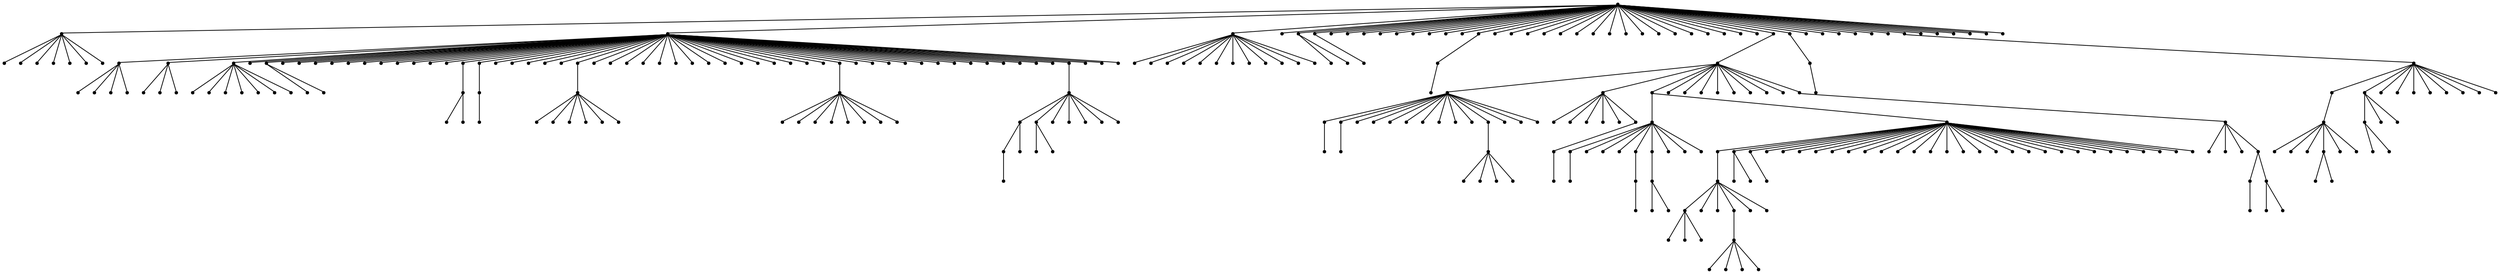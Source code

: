 strict graph "" {
	graph [bb="0,0,582.7,573.41",
		"edge"="{'pos': ''}",
		file="/Users/felicedeluca/Developer/UofA/mlgd/datasets/eucore/set2/output/sfdp/dot/EUcore_Layer_8_sfdp_drawing.dot",
		"graph"="{'bb': '0,0,582.7,573.41', 'edge': \"{'pos': ''}\", 'file': '/Users/felicedeluca/Developer/UofA/mlgd/datasets/eucore/set2/output/sfdp/\
dot/EUcore_Layer_8_sfdp_drawing.dot', 'graph': \"{'bb': '0,0,582.7,573.41', 'file': '/Users/felicedeluca/Developer/UofA/mlgd/datasets/\
eucore/set2/output/sfdp/dot/EUcore_Layer_8_sfdp_drawing.dot', 'overlap': 'prism'}\", 'node': \"{'height': '', 'label': '\\\\N', 'level': '', '\
penwidth': '1', 'pos': '', 'shape': 'point', 'width': ''}\", 'overlap': 'prism'}",
		"node"="{'height': '', 'label': '\\N', 'level': '', 'penwidth': '1', 'pos': '', 'shape': 'point', 'width': ''}",
		overlap=prism
	];
	node [label="\N",
		penwidth=1,
		shape=point
	];
	1	 [height=0.05,
		label=318,
		level=1,
		pos="221.503,-197.07999999999998",
		width=0.05];
	2	 [height=0.05,
		label=547,
		level=1,
		pos="248.18300000000005,-256.75",
		width=0.05];
	1 -- 2	 [pos="305.78,215.58 309.61,207.02 326.58,169.07 330.76,159.72"];
	3	 [height=0.05,
		label=64,
		level=1,
		pos="98.56299999999999,-132.29000000000002",
		width=0.05];
	1 -- 3	 [pos="303.27,218.22 289.5,225.48 198.12,273.64 183.92,281.12"];
	4	 [height=0.05,
		label=282,
		level=1,
		pos="243.13100000000003,-197.27599999999995",
		width=0.05];
	1 -- 4	 [pos="306.89,217.28 320.01,217.16 397.93,216.46 411.22,216.33"];
	5	 [height=0.05,
		label=361,
		level=2,
		pos="231.53500000000003,-197.764",
		width=0.05];
	1 -- 5	 [pos="307.17,217.15 315.42,216.59 344.94,214.58 353.08,214.02"];
	6	 [height=0.05,
		label=409,
		level=1,
		pos="168.113,-236.60000000000002",
		width=0.05];
	1 -- 6	 [pos="303.23,215.99 295.13,209.99 261.69,185.24 253.46,179.14"];
	7	 [height=0.05,
		label=485,
		level=3,
		pos="217.003,-134.95",
		width=0.05];
	1 -- 7	 [pos="304.86,219.37 304.18,228.8 301.36,267.71 300.66,277.29"];
	9	 [height=0.05,
		label=82,
		level=1,
		pos="220.123,-69.98000000000002",
		width=0.05];
	1 -- 9	 [pos="304.99,219.51 304.82,235.07 303.81,328.08 303.65,342.52"];
	11	 [height=0.05,
		label=84,
		level=1,
		pos="242.59300000000002,-121.95999999999998",
		width=0.05];
	1 -- 11	 [pos="305.53,219.16 308.45,229.55 322.73,280.41 325.6,290.63"];
	14	 [height=0.05,
		label=5,
		level=1,
		pos="190.493,-261.94",
		width=0.05];
	1 -- 14	 [pos="304.12,215.43 299.59,205.96 279.23,163.4 274.84,154.2"];
	15	 [height=0.05,
		label=115,
		level=1,
		pos="193.933,-146.51",
		width=0.05];
	1 -- 15	 [pos="304.09,218.98 299.91,226.66 282.64,258.33 278.39,266.13"];
	16	 [height=0.05,
		label=338,
		level=2,
		pos="270.1530000000001,-188.56",
		width=0.05];
	1 -- 16	 [pos="307.1,217.67 315.1,219.07 343.73,224.08 351.63,225.46"];
	17	 [height=0.05,
		label=494,
		level=1,
		pos="230.65300000000008,-249.21000000000004",
		width=0.05];
	1 -- 17	 [pos="305.4,215.06 306.91,206.49 312.29,175.8 313.78,167.34"];
	19	 [height=0.05,
		label=48,
		level=2,
		pos="247.20300000000003,-227.91999999999996",
		width=0.05];
	1 -- 19	 [pos="306.39,215.64 310.9,210.24 325.11,193.18 329.44,187.98"];
	20	 [height=0.05,
		label=86,
		level=1,
		pos="246.17300000000006,-188.85000000000002",
		width=0.05];
	1 -- 20	 [pos="306.95,217.95 311.58,219.49 323.27,223.39 327.82,224.91"];
	21	 [height=0.05,
		label=40,
		level=2,
		pos="208.90300000000002,-206.79999999999995",
		width=0.05];
	1 -- 21	 [pos="303.47,216.11 301.05,214.24 296.39,210.65 293.97,208.78"];
	23	 [height=0.05,
		label=333,
		level=1,
		pos="202.13299999999998,-261.5",
		width=0.05];
	1 -- 23	 [pos="304.45,215.44 301.62,206.04 288.91,163.76 286.16,154.62"];
	24	 [height=0.05,
		label=486,
		level=2,
		pos="207.433,-248.69",
		width=0.05];
	1 -- 24	 [pos="304.41,215.08 302.09,206.59 293.81,176.22 291.53,167.84"];
	25	 [height=0.05,
		label=482,
		level=2,
		pos="224.09300000000007,-174.26",
		width=0.05];
	1 -- 25	 [pos="305.21,219.09 305.69,223.29 306.88,233.77 307.37,238.15"];
	26	 [height=0.05,
		label=263,
		level=2,
		pos="258.883,-232.90999999999997",
		width=0.05];
	1 -- 26	 [pos="306.62,215.76 312.76,209.87 334.76,188.78 340.83,182.96"];
	27	 [height=0.05,
		label=245,
		level=2,
		pos="257.52299999999997,-177.25",
		width=0.05];
	1 -- 27	 [pos="306.95,218.37 313.26,221.84 333.18,232.81 339.26,236.16"];
	28	 [height=0.05,
		label=121,
		level=1,
		pos="219.043,-249.76",
		width=0.05];
	1 -- 28	 [pos="304.9,215.04 304.5,206.37 303.05,175.36 302.65,166.82"];
	29	 [height=0.05,
		label=615,
		level=2,
		pos="235.59300000000002,-228.01999999999998",
		width=0.05];
	1 -- 29	 [pos="305.77,215.64 308.19,210.32 315.74,193.73 318.27,188.18"];
	30	 [height=0.05,
		label=420,
		level=1,
		pos="242.253,-241.65999999999997",
		width=0.05];
	1 -- 30	 [pos="305.9,215.39 309.32,208.05 321.53,181.81 324.9,174.57"];
	31	 [height=0.05,
		label=417,
		level=2,
		pos="267.92300000000006,-212.11",
		width=0.05];
	1 -- 31	 [pos="307,216.66 314.64,214.18 341.96,205.34 349.5,202.9"];
	32	 [height=0.05,
		label=113,
		level=1,
		pos="249.78300000000007,-202.90999999999997",
		width=0.05];
	1 -- 32	 [pos="306.87,216.92 311.98,215.86 326.23,212.93 331.39,211.86"];
	35	 [height=0.05,
		label=367,
		level=1,
		pos="234.56300000000005,-186.32999999999998",
		width=0.05];
	1 -- 35	 [pos="306.61,218.62 309.12,220.68 313.94,224.65 316.46,226.72"];
	36	 [height=0.05,
		label=183,
		level=1,
		pos="178.253,-180.19",
		width=0.05];
	1 -- 36	 [pos="303.15,218.03 296.04,220.8 270.58,230.74 263.56,233.49"];
	37	 [height=0.05,
		label=114,
		level=1,
		pos="197.28300000000002,-204.40999999999997",
		width=0.05];
	1 -- 37	 [pos="303.11,216.73 298.56,215.35 287.09,211.88 282.62,210.53"];
	40	 [height=0.05,
		label=36,
		level=3,
		pos="224.25300000000004,-162.2",
		width=0.05];
	1 -- 40	 [pos="305.16,219.18 305.63,225.18 307.1,243.87 307.6,250.12"];
	41	 [height=0.05,
		label=96,
		level=1,
		pos="228.863,-138.01999999999998",
		width=0.05];
	1 -- 41	 [pos="305.26,219.27 306.37,228.23 310.98,265.22 312.12,274.33"];
	42	 [height=0.05,
		label=170,
		level=1,
		pos="253.103,-157.13",
		width=0.05];
	1 -- 42	 [pos="306.37,219.02 311.57,225.59 330.16,249.1 335.29,255.59"];
	43	 [height=0.05,
		label=13,
		level=1,
		pos="191.19299999999998,-190.66999999999996",
		width=0.05];
	1 -- 43	 [pos="303.02,217.72 297.54,218.88 282.27,222.11 276.74,223.28"];
	44	 [height=0.05,
		label=83,
		level=1,
		pos="173.38299999999998,-192.49",
		width=0.05];
	1 -- 44	 [pos="302.94,217.5 295.03,218.25 266.7,220.96 258.89,221.7"];
	45	 [height=0.05,
		label=375,
		level=1,
		pos="277.64300000000003,-147.89999999999998",
		width=0.05];
	1 -- 45	 [pos="306.4,218.52 314.1,225.26 351.51,258.04 359.6,265.13"];
	46	 [height=0.05,
		label=411,
		level=1,
		pos="265.29300000000006,-160.4",
		width=0.05];
	1 -- 46	 [pos="306.47,218.52 313.12,224.09 340.54,247.06 347.29,252.72"];
	47	 [height=0.05,
		label=426,
		level=2,
		pos="200.303,-176.90999999999997",
		width=0.05];
	1 -- 47	 [pos="303.62,218.62 299.79,222.27 289.1,232.43 285.23,236.11"];
	48	 [height=0.05,
		label=107,
		level=1,
		pos="178.753,-255.7",
		width=0.05];
	1 -- 48	 [pos="303.78,215.61 297.53,207.05 269.48,168.58 263.42,160.27"];
	49	 [height=0.05,
		label=423,
		level=3,
		pos="220.51299999999998,-216.22000000000003",
		width=0.05];
	1 -- 49	 [pos="304.9,215.25 304.71,211.55 304.31,203.79 304.12,200.14"];
	50	 [height=0.05,
		label=160,
		level=1,
		pos="170.14299999999997,-221.07999999999998",
		width=0.05];
	1 -- 50	 [pos="303.3,216.5 295.5,212.86 263.34,197.83 255.42,194.13"];
	51	 [height=0.05,
		label=283,
		level=1,
		pos="209.90300000000002,-188.51999999999998",
		width=0.05];
	1 -- 51	 [pos="303.2,218.64 300.95,220.29 297.17,223.08 295.02,224.67"];
	52	 [height=0.05,
		label=256,
		level=1,
		pos="241.13299999999998,-148.01",
		width=0.05];
	1 -- 52	 [pos="305.85,219.41 309.08,227.48 320.64,256.36 323.82,264.33"];
	54	 [height=0.05,
		label=47,
		level=1,
		pos="299.7130000000001,-248.21000000000004",
		width=0.05];
	1 -- 54	 [pos="306.64,216.23 316.82,209.58 371.44,173.87 381.59,167.23"];
	55	 [height=0.05,
		label=169,
		level=1,
		pos="235.863,-159.60999999999999",
		width=0.05];
	1 -- 55	 [pos="305.78,219.32 308.3,225.88 316.24,246.61 318.66,252.92"];
	56	 [height=0.05,
		label=455,
		level=2,
		pos="245.733,-171.22000000000003",
		width=0.05];
	1 -- 56	 [pos="306.31,218.69 310.48,223.14 323.47,237 327.81,241.63"];
	57	 [height=0.05,
		label=443,
		level=2,
		pos="212.38299999999998,-231.35000000000002",
		width=0.05];
	1 -- 57	 [pos="304.52,215.46 302.95,209.56 298.06,191.2 296.42,185.06"];
	58	 [height=0.05,
		label=326,
		level=3,
		pos="200.77299999999997,-233.81",
		width=0.05];
	1 -- 58	 [pos="304.12,215.72 300.77,209.79 288.95,188.85 285.34,182.44"];
	59	 [height=0.05,
		label=424,
		level=1,
		pos="233.113,-205.79999999999995",
		width=0.05];
	1 -- 59	 [pos="306.82,215.94 309.07,214.25 312.85,211.41 315,209.79"];
	60	 [height=0.05,
		label=171,
		level=3,
		pos="181.753,-210.52999999999997",
		width=0.05];
	1 -- 60	 [pos="303.3,216.72 296.88,214.55 274.21,206.88 267.28,204.53"];
	61	 [height=0.05,
		label=339,
		level=2,
		pos="246.473,-280.81",
		width=0.05];
	2 -- 61	 [pos="331.56,155.74 331.24,151.22 330.43,139.83 330.11,135.39"];
	63	 [height=0.05,
		label=165,
		level=1,
		pos="258.503,-268.36",
		width=0.05];
	2 -- 63	 [pos="332.96,156.21 334.94,153.98 338.75,149.69 340.73,147.46"];
	64	 [height=0.05,
		label=437,
		level=3,
		pos="271.43300000000005,-251.23000000000002",
		width=0.05];
	2 -- 64	 [pos="333.52,158.06 337.88,159.1 348.9,161.71 353.19,162.73"];
	65	 [height=0.05,
		label=38,
		level=2,
		pos="271.52299999999997,-262.84000000000003",
		width=0.05];
	2 -- 65	 [pos="333.52,157.15 337.91,156.01 348.96,153.12 353.27,152"];
	66	 [height=0.05,
		label=133,
		level=1,
		pos="244.26299999999998,-292.46000000000004",
		width=0.05];
	2 -- 66	 [pos="331.48,155.71 330.81,149.57 328.7,130.43 328,124.03"];
	67	 [height=0.05,
		label=87,
		level=1,
		pos="225.84300000000002,-303.06",
		width=0.05];
	2 -- 67	 [pos="330.73,155.64 327.06,148.02 313.91,120.77 310.28,113.25"];
	68	 [height=0.05,
		label=340,
		level=1,
		pos="232.65300000000008,-290.43",
		width=0.05];
	2 -- 68	 [pos="330.86,155.82 328.14,149.91 319.55,131.28 316.93,125.6"];
	122	 [height=0.05,
		label=21,
		level=1,
		pos="-16.847000000000037,-168.87",
		width=0.05];
	3 -- 122	 [pos="180.07,281.46 166.06,277.02 82.907,250.66 68.718,246.16"];
	152	 [height=0.05,
		label=489,
		level=1,
		pos="27.182999999999993,-74.30000000000001",
		width=0.05];
	3 -- 152	 [pos="180.58,283.3 171.29,290.85 121.44,331.35 112.17,338.87"];
	153	 [height=0.05,
		label=244,
		level=1,
		pos="40.72300000000001,-230.45",
		width=0.05];
	3 -- 153	 [pos="181.07,280.39 174.05,268.47 132.38,197.75 125.27,185.68"];
	155	 [height=0.05,
		label=89,
		level=2,
		pos="154.053,-45.93000000000001",
		width=0.05];
	3 -- 155	 [pos="183.23,283.9 190.51,295.23 229.87,356.49 236.58,366.93"];
	156	 [height=0.05,
		label=389,
		level=2,
		pos="86.35300000000001,-37.20999999999998",
		width=0.05];
	3 -- 156	 [pos="181.82,284.08 180.23,296.45 171.7,362.85 170.11,375.2"];
	160	 [height=0.05,
		label=209,
		level=1,
		pos="12.05699999999996,-187.11",
		width=0.05];
	3 -- 160	 [pos="180.26,280.95 169.01,273.81 108.59,235.52 97.361,228.41"];
	163	 [height=0.05,
		label=0,
		level=3,
		pos="82.12299999999999,-154.85000000000002",
		width=0.05];
	3 -- 163	 [pos="180.99,280.61 178.02,276.53 169.74,265.17 166.74,261.05"];
	164	 [height=0.05,
		label=164,
		level=2,
		pos="41.742999999999995,-120.87",
		width=0.05];
	3 -- 164	 [pos="180.18,282.47 171.55,284.2 135.97,291.35 127.21,293.11"];
	168	 [height=0.05,
		label=232,
		level=1,
		pos="121.02299999999997,-205.27999999999997",
		width=0.05];
	3 -- 168	 [pos="182.63,280.29 185.73,270.19 200.94,220.78 203.99,210.85"];
	169	 [height=0.05,
		label=103,
		level=2,
		pos="106.02299999999997,-97.75999999999999",
		width=0.05];
	3 -- 169	 [pos="182.47,283.95 183.75,289.89 187.75,308.4 189.09,314.58"];
	171	 [height=0.05,
		label=306,
		level=2,
		pos="30.13299999999998,-119.19999999999999",
		width=0.05];
	3 -- 171	 [pos="180.1,282.47 170.1,284.38 125.2,292.97 115.5,294.83"];
	172	 [height=0.05,
		label=199,
		level=2,
		pos="156.64299999999997,-97.38",
		width=0.05];
	3 -- 172	 [pos="184,283.25 192.98,288.65 230.51,311.2 238.61,316.07"];
	173	 [height=0.05,
		label=131,
		level=2,
		pos="91.613,-222.60000000000002",
		width=0.05];
	3 -- 173	 [pos="181.93,280.21 181.02,268.45 176.17,205.38 175.26,193.66"];
	174	 [height=0.05,
		label=405,
		level=1,
		pos="144.853,-68.69",
		width=0.05];
	3 -- 174	 [pos="183.22,283.66 189.56,292.39 220.41,334.77 227.09,343.94"];
	175	 [height=0.05,
		label=57,
		level=2,
		pos="53.32299999999998,-88.13",
		width=0.05];
	3 -- 175	 [pos="180.57,283.56 173.7,290.27 145.36,317.92 138.38,324.73"];
	179	 [height=0.05,
		label=223,
		level=2,
		pos="96.673,-114.92000000000002",
		width=0.05];
	3 -- 179	 [pos="181.87,283.95 181.5,287.31 180.73,294.35 180.37,297.67"];
	181	 [height=0.05,
		label=16,
		level=1,
		pos="108.053,-222.21000000000004",
		width=0.05];
	3 -- 181	 [pos="182.27,280.21 183.5,268.51 190.13,205.71 191.37,194.04"];
	182	 [height=0.05,
		label=106,
		level=1,
		pos="74.60300000000001,-220.60000000000002",
		width=0.05];
	3 -- 182	 [pos="181.57,280.25 178.45,268.76 161.72,207.08 158.61,195.62"];
	183	 [height=0.05,
		label=395,
		level=3,
		pos="110.07299999999998,-83.77999999999997",
		width=0.05];
	3 -- 183	 [pos="182.57,284.18 184.46,292.15 191.23,320.7 193.1,328.58"];
	184	 [height=0.05,
		label=281,
		level=2,
		pos="145.813,-138.99",
		width=0.05];
	3 -- 184	 [pos="184.1,281.8 191.87,280.7 219.68,276.76 227.35,275.67"];
	185	 [height=0.05,
		label=177,
		level=2,
		pos="135.623,-118.64999999999998",
		width=0.05];
	3 -- 185	 [pos="184.06,282.83 190.56,285.22 211.06,292.76 217.3,295.06"];
	186	 [height=0.05,
		label=379,
		level=2,
		pos="86.21299999999997,-209.75",
		width=0.05];
	3 -- 186	 [pos="181.77,280.18 180.06,269.46 171.69,217.02 170.01,206.48"];
	187	 [height=0.05,
		label=173,
		level=1,
		pos="82.743,-92.64999999999998",
		width=0.05];
	3 -- 187	 [pos="181.39,283.8 178.84,290.2 169.81,312.8 167.05,319.71"];
	188	 [height=0.05,
		label=269,
		level=1,
		pos="88.69299999999998,-25.610000000000014",
		width=0.05];
	3 -- 188	 [pos="181.9,283.94 180.7,296.89 173.59,373.76 172.38,386.87"];
	189	 [height=0.05,
		label=859,
		level=2,
		pos="142.69299999999998,-179.11",
		width=0.05];
	3 -- 189	 [pos="183.54,280.53 190.24,273.42 217.87,244.1 224.68,236.88"];
	191	 [height=0.05,
		label=10,
		level=2,
		pos="99.423,-191.82",
		width=0.05];
	3 -- 191	 [pos="182.1,280.11 182.23,271.07 182.77,233.79 182.9,224.61"];
	192	 [height=0.05,
		label=685,
		level=2,
		pos="136.51299999999998,-190.72000000000003",
		width=0.05];
	3 -- 192	 [pos="183.33,280.15 189.2,271.12 213.72,233.37 219.01,225.22"];
	193	 [height=0.05,
		label=243,
		level=2,
		pos="109.423,-205.39",
		width=0.05];
	3 -- 193	 [pos="182.34,280.28 183.83,270.26 191.06,221.54 192.63,211"];
	194	 [height=0.05,
		label=11,
		level=2,
		pos="84.44299999999998,-166.47000000000003",
		width=0.05];
	3 -- 194	 [pos="181.31,280.25 178.84,274.26 171.03,255.36 168.65,249.59"];
	196	 [height=0.05,
		label=506,
		level=2,
		pos="110.28299999999996,-69.30000000000001",
		width=0.05];
	3 -- 196	 [pos="182.41,283.91 184.09,292.95 191.55,333 193.38,342.88"];
	198	 [height=0.05,
		label=300,
		level=2,
		pos="46.88299999999998,-187.64999999999998",
		width=0.05];
	3 -- 198	 [pos="180.79,280.72 173.71,273.13 139.26,236.23 131.81,228.25"];
	199	 [height=0.05,
		label=430,
		level=2,
		pos="124.91299999999995,-179.76999999999998",
		width=0.05];
	3 -- 199	 [pos="182.95,280.51 186.95,273.3 203.45,243.57 207.51,236.24"];
	203	 [height=0.05,
		label=42,
		level=2,
		pos="110.493,-126.29000000000002",
		width=0.05];
	3 -- 203	 [pos="183.93,283.03 186.24,284.19 190.13,286.14 192.34,287.25"];
	204	 [height=0.05,
		label=140,
		level=3,
		pos="125.613,-162.89",
		width=0.05];
	3 -- 204	 [pos="183.53,280.45 188.27,275.08 203.23,258.16 207.79,253"];
	205	 [height=0.05,
		label=498,
		level=1,
		pos="122.91299999999995,-150.01999999999998",
		width=0.05];
	3 -- 205	 [pos="183.67,280.93 188.07,277.72 200.34,268.79 204.78,265.55"];
	206	 [height=0.05,
		label=201,
		level=2,
		pos="81.70299999999997,-194.2",
		width=0.05];
	3 -- 206	 [pos="181.58,280.31 179.17,271.42 168.44,232.06 165.8,222.35"];
	209	 [height=0.05,
		label=950,
		level=3,
		pos="65.09299999999996,-131.60000000000002",
		width=0.05];
	3 -- 209	 [pos="180.27,282.13 174.51,282.25 156.57,282.62 150.57,282.74"];
	210	 [height=0.05,
		label=2,
		level=1,
		pos="139.103,-80.29000000000002",
		width=0.05];
	3 -- 210	 [pos="183.42,283.82 189.57,291.72 214.96,324.28 221.21,332.3"];
	213	 [height=0.05,
		label=222,
		level=2,
		pos="134.03299999999996,-132.81",
		width=0.05];
	3 -- 213	 [pos="183.98,282.06 190.08,281.97 209.09,281.7 215.45,281.6"];
	216	 [height=0.05,
		label=412,
		level=1,
		pos="133.473,-11.860000000000014",
		width=0.05];
	3 -- 216	 [pos="182.68,284.18 186.95,298.92 212.49,387.05 216.46,400.73"];
	218	 [height=0.05,
		label=105,
		level=1,
		pos="117.63299999999998,-97.80000000000001",
		width=0.05];
	3 -- 218	 [pos="183.1,283.95 186.44,289.99 196.98,309.07 200.2,314.88"];
	219	 [height=0.05,
		label=466,
		level=2,
		pos="147.233,-125.75999999999999",
		width=0.05];
	3 -- 219	 [pos="184.16,282.37 192.17,283.45 220.81,287.29 228.71,288.35"];
	224	 [height=0.05,
		label=329,
		level=1,
		pos="158.84300000000002,-135.31",
		width=0.05];
	3 -- 224	 [pos="184.08,281.99 193.23,281.53 230.98,279.64 240.27,279.17"];
	228	 [height=0.05,
		label=184,
		level=2,
		pos="111.233,-144.95",
		width=0.05];
	3 -- 228	 [pos="183.62,280.54 186.05,278.11 190.73,273.43 193.17,270.99"];
	230	 [height=0.05,
		label=357,
		level=2,
		pos="122.02299999999997,-84.76999999999998",
		width=0.05];
	3 -- 230	 [pos="183.08,284.13 186.94,291.95 200.74,319.92 204.55,327.63"];
	231	 [height=0.05,
		label=376,
		level=2,
		pos="71.08299999999997,-82.29000000000002",
		width=0.05];
	3 -- 231	 [pos="181.16,283.76 176.99,291.35 159.78,322.66 155.54,330.37"];
	232	 [height=0.05,
		label=215,
		level=1,
		pos="57.742999999999995,-168.36",
		width=0.05];
	3 -- 232	 [pos="180.71,280.89 174.52,275.42 148.95,252.82 142.66,247.26"];
	236	 [height=0.05,
		label=6,
		level=1,
		pos="81.06299999999999,-67.19999999999999",
		width=0.05];
	3 -- 236	 [pos="181.57,283.97 179.01,293.47 167.53,336.19 165.05,345.42"];
	237	 [height=0.05,
		label=309,
		level=3,
		pos="122.14299999999997,-132.95999999999998",
		width=0.05];
	3 -- 237	 [pos="183.92,282.04 188.26,281.92 199.09,281.61 203.61,281.48"];
	239	 [height=0.05,
		label=234,
		level=2,
		pos="58.483000000000004,-180.79999999999995",
		width=0.05];
	3 -- 239	 [pos="180.74,280.48 174.65,273.11 149.55,242.73 143.37,235.25"];
	243	 [height=0.05,
		label=271,
		level=2,
		pos="35.68299999999999,-148.90999999999997",
		width=0.05];
	3 -- 243	 [pos="180.26,281.61 171.24,279.23 131.25,268.66 121.39,266.05"];
	244	 [height=0.05,
		label=124,
		level=3,
		pos="47.293000000000006,-156.71999999999997",
		width=0.05];
	3 -- 244	 [pos="180.37,281.28 172.58,277.57 140.47,262.27 132.57,258.5"];
	247	 [height=0.05,
		label=238,
		level=3,
		pos="126.76299999999998,-72.69",
		width=0.05];
	3 -- 247	 [pos="182.88,283.81 186.93,292.36 204.87,330.26 209.29,339.6"];
	248	 [height=0.05,
		label=141,
		level=1,
		pos="-6.158999999999992,-86.46999999999997",
		width=0.05];
	3 -- 248	 [pos="180.25,282.89 167.54,288.45 92.09,321.46 79.215,327.1"];
	249	 [height=0.05,
		label=305,
		level=2,
		pos="61.08299999999997,-156.73000000000002",
		width=0.05];
	3 -- 249	 [pos="180.46,281.04 174.3,277.02 152.24,262.63 146.16,258.67"];
	251	 [height=0.05,
		label=108,
		level=3,
		pos="113.87299999999999,-168.15999999999997",
		width=0.05];
	3 -- 251	 [pos="182.89,280.16 185.58,273.88 194.05,254.03 196.63,247.99"];
	252	 [height=0.05,
		label=95,
		level=2,
		pos="155.483,-114.14999999999998",
		width=0.05];
	3 -- 252	 [pos="183.96,282.7 192.61,285.45 228.25,296.81 237.03,299.61"];
	387	 [height=0.05,
		label=4,
		level=1,
		pos="242.72499999999997,-198.21119999999996",
		width=0.05];
	4 -- 387	 [pos="412.36,214.48 410.45,210.09 405.64,199.02 403.76,194.7"];
	388	 [height=0.05,
		label=856,
		level=2,
		pos="244.71859999999998,-195.88879999999995",
		width=0.05];
	4 -- 388	 [pos="414.86,217.81 421.39,223.51 444.74,243.92 451.18,249.55"];
	389	 [height=0.05,
		label=371,
		level=1,
		pos="246.43700000000007,-196.18399999999997",
		width=0.05];
	4 -- 389	 [pos="414.92,216.9 417.99,217.92 424.27,219.99 427.56,221.08"];
	390	 [height=0.05,
		label=153,
		level=2,
		pos="255.445,-194.836",
		width=0.05];
	4 -- 390	 [pos="414.93,216.67 423.76,218.42 462.92,226.18 472.57,228.09"];
	394	 [height=0.05,
		label=393,
		level=1,
		pos="254.74899999999997,-192.488",
		width=0.05];
	4 -- 394	 [pos="415.09,217.11 423.91,220.75 460.28,235.74 469.24,239.44"];
	397	 [height=0.05,
		label=478,
		level=3,
		pos="247.027,-198.81599999999997",
		width=0.05];
	4 -- 397	 [pos="414.95,215.61 418.57,214.18 426.7,210.96 430.54,209.44"];
	398	 [height=0.05,
		label=441,
		level=2,
		pos="243.41900000000004,-197.57024",
		width=0.05];
	4 -- 398	 [pos="414.7,214.74 420.62,208.69 441.81,187.05 447.65,181.08"];
	399	 [height=0.05,
		label=163,
		level=2,
		pos="254.209,-201.82399999999996",
		width=0.05];
	4 -- 399	 [pos="415,215.56 423.41,212.11 458.1,197.87 466.64,194.36"];
	400	 [height=0.05,
		label=404,
		level=1,
		pos="253.003,-194.81399999999996",
		width=0.05];
	4 -- 400	 [pos="415.27,216.85 423.39,218.87 452.45,226.12 460.46,228.11"];
	401	 [height=0.05,
		label=154,
		level=2,
		pos="251.68300000000005,-199.642",
		width=0.05];
	4 -- 401	 [pos="414.99,215.81 422.02,213.86 447.18,206.91 454.12,204.99"];
	405	 [height=0.05,
		label=531,
		level=2,
		pos="243.3594,-198.23719999999997",
		width=0.05];
	4 -- 405	 [pos="413.6,214.43 414.67,209.92 417.38,198.53 418.43,194.1"];
	407	 [height=0.05,
		label=355,
		level=2,
		pos="256.373,-197.402",
		width=0.05];
	4 -- 407	 [pos="415.06,216.3 424.56,216.21 466.66,215.81 477.04,215.71"];
	597	 [height=0.05,
		label=390,
		level=2,
		pos="140.003,-263.96000000000004",
		width=0.05];
	6 -- 597	 [pos="250.11,176.31 245.18,171.51 229.63,156.38 224.89,151.77"];
	599	 [height=0.05,
		label=421,
		level=2,
		pos="158.64299999999997,-248.75",
		width=0.05];
	6 -- 599	 [pos="250.46,176.29 248.64,173.96 245.14,169.47 243.32,167.13"];
	601	 [height=0.05,
		label=387,
		level=3,
		pos="216.043,-114.21999999999997",
		width=0.05];
	7 -- 601	 [pos="300.42,281.34 300.24,285.19 299.84,293.85 299.65,297.94"];
	377	 [height=0.05,
		label=627,
		level=2,
		pos="200.673,-307.74",
		width=0.05];
	23 -- 377	 [pos="285.58,150.89 285.34,143.29 284.48,116.07 284.24,108.57"];
	69	 [height=0.05,
		label=679,
		level=1,
		pos="307.72300000000007,-117.26999999999998",
		width=0.05];
	45 -- 69	 [pos="362.44,267.8 367.3,272.75 384.45,290.21 389.7,295.55"];
	694	 [height=0.05,
		label=986,
		level=2,
		pos="265.5206,-159.01",
		width=0.05];
	46 -- 694	 [pos="349.11,255.85 350.09,261.83 353.13,280.45 354.15,286.68"];
	95	 [height=0.05,
		label=135,
		level=1,
		pos="354.88300000000004,-297.21",
		width=0.05];
	54 -- 95	 [pos="384.58,164.96 392.15,158.24 428.92,125.59 436.87,118.52"];
	411	 [height=0.05,
		label=278,
		level=2,
		pos="-59.48399999999998,-159.48",
		width=0.05];
	122 -- 411	 [pos="64.828,245.91 57.814,247.46 32.72,252.98 25.801,254.51"];
	413	 [height=0.05,
		label=308,
		level=3,
		pos="-9.157000000000039,-203.69",
		width=0.05];
	122 -- 413	 [pos="67.073,243.64 68.396,237.65 72.518,218.98 73.896,212.74"];
	417	 [height=0.05,
		label=44,
		level=1,
		pos="-40.66899999999998,-136.92000000000002",
		width=0.05];
	122 -- 417	 [pos="65.379,247.23 61.204,252.82 48.027,270.5 44.011,275.88"];
	428	 [height=0.05,
		label=296,
		level=2,
		pos="-52.709,-147.87",
		width=0.05];
	122 -- 428	 [pos="64.732,246.64 58.447,250.32 38.61,261.93 32.564,265.47"];
	299	 [height=0.05,
		label=210,
		level=1,
		pos="24.91300000000001,-38.45999999999998",
		width=0.05];
	152 -- 299	 [pos="110.57,342 110.18,348.17 108.96,367.38 108.56,373.81"];
	301	 [height=0.05,
		label=408,
		level=2,
		pos="15.625999999999976,-62.69",
		width=0.05];
	152 -- 301	 [pos="109.27,341.5 107.05,343.73 102.79,348.02 100.56,350.25"];
	302	 [height=0.05,
		label=132,
		level=2,
		pos="29.402999999999963,-56.360000000000014",
		width=0.05];
	152 -- 302	 [pos="110.93,342 111.36,345.47 112.26,352.74 112.68,356.17"];
	325	 [height=0.05,
		label=301,
		level=1,
		pos="13.137,-260.32",
		width=0.05];
	153 -- 325	 [pos="122.75,182.33 117.92,177.09 102.65,160.56 98.003,155.53"];
	328	 [height=0.05,
		label=422,
		level=3,
		pos="36.053,-252.01999999999998",
		width=0.05];
	153 -- 328	 [pos="123.8,181.94 122.9,177.77 120.82,168.17 119.95,164.17"];
	329	 [height=0.05,
		label=236,
		level=2,
		pos="24.752999999999986,-270.69",
		width=0.05];
	153 -- 329	 [pos="123.55,182.2 120.92,175.59 111.51,151.9 108.92,145.37"];
	330	 [height=0.05,
		label=158,
		level=2,
		pos="39.93299999999999,-272.13",
		width=0.05];
	153 -- 330	 [pos="124.19,181.69 124.05,174.39 123.61,151.33 123.48,144.3"];
	331	 [height=0.05,
		label=233,
		level=2,
		pos="20.552999999999997,-247.47000000000003",
		width=0.05];
	153 -- 331	 [pos="122.65,182.6 118.94,179.46 109.68,171.65 105.8,168.39"];
	333	 [height=0.05,
		label=963,
		level=3,
		pos="51.53299999999996,-265.01",
		width=0.05];
	153 -- 333	 [pos="124.82,182.08 126.67,176.13 132.46,157.6 134.4,151.41"];
	335	 [height=0.05,
		label=58,
		level=1,
		pos="29.113,-231.96000000000004",
		width=0.05];
	153 -- 335	 [pos="122.42,183.7 120.28,183.42 116.73,182.96 114.54,182.67"];
	604	 [height=0.05,
		label=162,
		level=2,
		pos="67.07299999999998,-10.670000000000016",
		width=0.05];
	156 -- 604	 [pos="168.6,378.91 165.04,383.8 155.02,397.6 151.68,402.2"];
	608	 [height=0.05,
		label=182,
		level=2,
		pos="89.14299999999997,-34.081999999999994",
		width=0.05];
	156 -- 608	 [pos="171.15,378.61 173.74,381.52 179.57,388.05 182.32,391.14"];
	380	 [height=0.05,
		label=642,
		level=1,
		pos="112.85300000000001,-274.68",
		width=0.05];
	181 -- 380	 [pos="191.77,189.92 192.56,181.28 195.38,150.4 196.16,141.88"];
	342	 [height=0.05,
		label=454,
		level=2,
		pos="76.45299999999997,-265.15999999999997",
		width=0.05];
	182 -- 342	 [pos="158.19,191.87 158.5,184.54 159.58,158.31 159.88,151.08"];
	355	 [height=0.05,
		label=447,
		level=2,
		pos="86.233,31.91999999999996",
		width=0.05];
	188 -- 355	 [pos="172.12,390.69 171.75,399.42 170.21,435.45 169.83,444.32"];
	536	 [height=0.05,
		label=55,
		level=1,
		pos="150.803,41.370000000000005",
		width=0.05];
	216 -- 536	 [pos="217.55,404.29 220.18,412.37 231.04,445.71 233.71,453.91"];
	462	 [height=0.05,
		label=407,
		level=2,
		pos="-19.32499999999999,-35.64999999999998",
		width=0.05];
	248 -- 462	 [pos="76.782,330.1 74.616,338.46 66.867,368.37 64.731,376.62"];
	379	 [height=0.05,
		label=809,
		level=2,
		pos="189.433,-321.852",
		width=0.05];
	377 -- 379	 [pos="282.8,104.91 280.64,102.2 276.49,96.99 274.33,94.273"];
	70	 [height=0.05,
		label=187,
		level=1,
		pos="305.74700000000007,-147.34799999999998",
		width=0.05];
	69 -- 70	 [pos="391.09,294.99 389.97,277.99 382.51,164.45 381.47,148.56"];
	71	 [height=0.05,
		label=80,
		level=1,
		pos="333.403,-144.55",
		width=0.05];
	69 -- 71	 [pos="392.61,295.65 397.11,290.87 411.31,275.78 415.64,271.18"];
	72	 [height=0.05,
		label=533,
		level=1,
		pos="327.35300000000007,-70.69",
		width=0.05];
	69 -- 72	 [pos="392.07,299.11 395.3,306.78 406.85,334.19 410.04,341.75"];
	73	 [height=0.05,
		label=68,
		level=2,
		pos="324.063,-98.07999999999998",
		width=0.05];
	69 -- 73	 [pos="392.51,298.62 395.52,302.15 403.02,310.95 406.16,314.64"];
	74	 [height=0.05,
		label=188,
		level=3,
		pos="308.85300000000007,-105.65999999999997",
		width=0.05];
	69 -- 74	 [pos="391.41,298.93 391.62,301.07 391.96,304.61 392.18,306.8"];
	75	 [height=0.05,
		label=137,
		level=1,
		pos="306.899,-123.97199999999998",
		width=0.05];
	69 -- 75	 [pos="391.01,295.31 390.3,289.55 388.09,271.58 387.36,265.57"];
	76	 [height=0.05,
		label=460,
		level=2,
		pos="290.283,-102.44",
		width=0.05];
	69 -- 76	 [pos="389.62,298.48 386.25,301.35 378.48,307.95 375.24,310.7"];
	77	 [height=0.05,
		label=81,
		level=1,
		pos="312.823,-82.44999999999999",
		width=0.05];
	69 -- 77	 [pos="391.5,298.98 392.38,304.97 395.11,323.64 396.03,329.88"];
	79	 [height=0.05,
		label=971,
		level=1,
		pos="276.37300000000005,-89.00999999999999",
		width=0.05];
	69 -- 79	 [pos="389.88,298.33 384.82,302.89 366.94,319.01 361.48,323.93"];
	80	 [height=0.05,
		label=189,
		level=2,
		pos="296.0930000000001,-126.18",
		width=0.05];
	69 -- 80	 [pos="389.41,295.72 387.16,294 383.37,291.09 381.22,289.44"];
	82	 [height=0.05,
		label=69,
		level=2,
		pos="320.913,-114.32",
		width=0.05];
	69 -- 82	 [pos="393.29,297.57 395.84,298.14 400.14,299.11 402.58,299.65"];
	83	 [height=0.05,
		label=549,
		level=1,
		pos="274.5930000000001,-52.26999999999998",
		width=0.05];
	69 -- 83	 [pos="390.41,298.72 385.87,307.63 363.79,350.95 359.02,360.32"];
	695	 [height=0.05,
		label=261,
		level=2,
		pos="265.56347999999997,-158.82208",
		width=0.05];
	694 -- 695	 [pos="354.91,290.57 355.92,294.99 358.45,306.11 359.44,310.45"];
	93	 [height=0.05,
		label=30,
		level=1,
		pos="413.3130000000001,-251.18",
		width=0.05];
	95 -- 93	 [pos="495.38,162.07 487.36,155.75 448.42,125.08 440,118.44"];
	96	 [height=0.05,
		label=336,
		level=1,
		pos="381.90300000000013,-327.41599999999994",
		width=0.05];
	95 -- 96	 [pos="439.84,115.55 444.58,110.26 459.52,93.545 464.08,88.452"];
	98	 [height=0.05,
		label=93,
		level=1,
		pos="357.7130000000001,-330.33899999999994",
		width=0.05];
	95 -- 98	 [pos="438.58,115 439.1,108.9 440.57,91.671 441.05,85.93"];
	99	 [height=0.05,
		label=23,
		level=1,
		pos="346.3430000000001,-281.19",
		width=0.05];
	95 -- 99	 [pos="437.35,119.14 435.64,122.35 432.28,128.65 430.7,131.6"];
	101	 [height=0.05,
		label=31,
		level=2,
		pos="357.9630000000001,-280.90999999999997",
		width=0.05];
	95 -- 101	 [pos="438.77,119.17 439.36,122.3 440.5,128.32 441.09,131.46"];
	103	 [height=0.05,
		label=438,
		level=1,
		pos="378.5730000000001,-303.17",
		width=0.05];
	95 -- 103	 [pos="440.25,116.71 444.7,115.59 455.92,112.76 460.3,111.66"];
	104	 [height=0.05,
		label=62,
		level=1,
		pos="338.683,-334.90099999999995",
		width=0.05];
	95 -- 104	 [pos="437.52,115.15 434.68,108.54 425.72,87.69 422.99,81.336"];
	108	 [height=0.05,
		label=27,
		level=2,
		pos="355.673,-308.82",
		width=0.05];
	95 -- 108	 [pos="438.51,115.36 438.66,113.22 438.9,109.67 439.05,107.48"];
	109	 [height=0.05,
		label=65,
		level=1,
		pos="379.89300000000003,-269.65999999999997",
		width=0.05];
	95 -- 109	 [pos="439.74,118.65 444.12,123.48 457.95,138.72 462.17,143.36"];
	111	 [height=0.05,
		label=116,
		level=1,
		pos="323.703,-306.8",
		width=0.05];
	95 -- 111	 [pos="436.35,116.54 430.6,114.78 414.39,109.79 408.99,108.13"];
	381	 [height=0.05,
		label=254,
		level=1,
		pos="124.16299999999995,-287.17",
		width=0.05];
	380 -- 381	 [pos="197.74,138.16 199.91,135.77 204.09,131.16 206.27,128.75"];
	382	 [height=0.05,
		label=284,
		level=3,
		pos="112.12299999999999,-297.88",
		width=0.05];
	380 -- 382	 [pos="196.3,137.88 196.17,133.6 195.83,122.96 195.69,118.51"];
	343	 [height=0.05,
		label=258,
		level=2,
		pos="87.363,-294.16",
		width=0.05];
	342 -- 343	 [pos="160.67,147.32 162.65,142.07 168.14,127.46 170.14,122.17"];
	360	 [height=0.05,
		label=46,
		level=2,
		pos="73.15299999999996,65.59000000000003",
		width=0.05];
	355 -- 360	 [pos="169.04,448.11 166.79,453.9 159.78,471.95 157.43,477.99"];
	367	 [height=0.05,
		label=15,
		level=2,
		pos="112.32299999999998,36.67999999999995",
		width=0.05];
	355 -- 367	 [pos="171.79,446.67 176.69,447.57 189.05,449.82 193.87,450.7"];
	369	 [height=0.05,
		label=45,
		level=2,
		pos="96.40299999999996,65.92000000000007",
		width=0.05];
	355 -- 369	 [pos="170.29,448.13 172.04,453.98 177.49,472.2 179.31,478.29"];
	370	 [height=0.05,
		label=448,
		level=3,
		pos="108.493,59.889999999999986",
		width=0.05];
	355 -- 370	 [pos="170.94,447.8 174.77,452.62 186.7,467.61 190.68,472.62"];
	374	 [height=0.05,
		label=272,
		level=2,
		pos="68.06299999999999,8.29000000000002",
		width=0.05];
	355 -- 374	 [pos="168.55,444.75 165.27,440.48 156.11,428.57 152.79,424.25"];
	376	 [height=0.05,
		label=812,
		level=2,
		pos="47.442999999999984,31.42999999999995",
		width=0.05];
	355 -- 376	 [pos="167.66,446.27 160.86,446.19 139.4,445.91 132.86,445.83"];
	539	 [height=0.05,
		label=3,
		level=2,
		pos="145.26299999999998,90.73000000000002",
		width=0.05];
	536 -- 539	 [pos="234.07,457.87 233.16,465.99 229.9,495.04 229,503.05"];
	541	 [height=0.05,
		label=194,
		level=3,
		pos="135.71300000000002,75.44000000000005",
		width=0.05];
	536 -- 541	 [pos="233.5,457.58 230.85,463.55 222.51,482.4 219.97,488.14"];
	542	 [height=0.05,
		label=59,
		level=2,
		pos="162.40299999999996,35.120000000000005",
		width=0.05];
	536 -- 542	 [pos="236.12,454.77 238.36,453.56 242.15,451.53 244.3,450.37"];
	544	 [height=0.05,
		label=63,
		level=1,
		pos="174.973,47.45999999999992",
		width=0.05];
	536 -- 544	 [pos="236.2,456.22 240.75,457.37 252.2,460.25 256.66,461.38"];
	545	 [height=0.05,
		label=208,
		level=2,
		pos="174.01299999999998,35.85000000000002",
		width=0.05];
	536 -- 545	 [pos="236.13,455.31 240.4,454.3 251.05,451.77 255.51,450.71"];
	546	 [height=0.05,
		label=552,
		level=3,
		pos="136.933,63.82000000000005",
		width=0.05];
	536 -- 546	 [pos="233.22,457.51 230.66,461.64 224.3,471.94 221.64,476.25"];
	547	 [height=0.05,
		label=481,
		level=3,
		pos="126.64299999999997,87.06000000000006",
		width=0.05];
	536 -- 547	 [pos="233.27,457.71 229.3,465.23 215.08,492.12 211.16,499.54"];
	548	 [height=0.05,
		label=56,
		level=2,
		pos="151.59300000000002,52.99000000000001",
		width=0.05];
	536 -- 548	 [pos="234.43,457.56 234.58,459.71 234.82,463.26 234.97,465.45"];
	463	 [height=0.05,
		label=266,
		level=2,
		pos="-31.170000000000016,-60.110000000000014",
		width=0.05];
	462 -- 463	 [pos="63.252,376.81 61.027,372.22 55.417,360.63 53.229,356.11"];
	464	 [height=0.05,
		label=43,
		level=3,
		pos="-46.990999999999985,-84.64999999999998",
		width=0.05];
	462 -- 464	 [pos="63.261,377.1 59.061,369.66 41.734,338.98 37.468,331.42"];
	467	 [height=0.05,
		label=525,
		level=3,
		pos="-23.314999999999998,2.3600000000000136",
		width=0.05];
	462 -- 467	 [pos="63.967,380.78 63.268,387.44 61.061,408.46 60.389,414.87"];
	471	 [height=0.05,
		label=358,
		level=2,
		pos="-16.353999999999985,-9.25",
		width=0.05];
	462 -- 471	 [pos="64.415,380.81 64.973,385.77 66.38,398.27 66.929,403.14"];
	473	 [height=0.05,
		label=213,
		level=2,
		pos="-13.367999999999995,-56.579999999999984",
		width=0.05];
	462 -- 473	 [pos="64.732,376.8 65.884,372.76 68.536,363.44 69.642,359.55"];
	474	 [height=0.05,
		label=499,
		level=2,
		pos="-28.238,-16.519999999999982",
		width=0.05];
	462 -- 474	 [pos="63.359,380.5 61.704,384.05 57.981,392.04 56.223,395.82"];
	477	 [height=0.05,
		label=504,
		level=3,
		pos="-42.78000000000003,-61.05000000000001",
		width=0.05];
	462 -- 477	 [pos="62.921,377.37 58.886,373 46.314,359.38 42.111,354.83"];
	254	 [height=0.05,
		label=1,
		level=2,
		pos="308.22300000000007,-157.08259999999999",
		width=0.05];
	70 -- 254	 [pos="381.88,144.63 383.92,136.62 391.21,107.97 393.22,100.08"];
	255	 [height=0.05,
		label=550,
		level=2,
		pos="308.139,-154.44",
		width=0.05];
	70 -- 255	 [pos="381.99,144.81 384.08,138.6 390.7,118.98 392.72,113.01"];
	256	 [height=0.05,
		label=363,
		level=2,
		pos="304.985,-150.49399999999997",
		width=0.05];
	70 -- 256	 [pos="380.88,144.79 380.15,141.77 378.75,135.97 378.01,132.94"];
	257	 [height=0.05,
		label=366,
		level=1,
		pos="303.231,-160.261",
		width=0.05];
	70 -- 257	 [pos="380.98,144.86 379.18,135.59 371.18,94.535 369.21,84.415"];
	258	 [height=0.05,
		label=473,
		level=1,
		pos="311.951,-150.13199999999998",
		width=0.05];
	70 -- 258	 [pos="383.01,145.97 388.35,143.57 404.98,136.11 410.54,133.62"];
	259	 [height=0.05,
		label=316,
		level=2,
		pos="295.80500000000006,-157.79379999999998",
		width=0.05];
	70 -- 259	 [pos="379.69,144.98 372.01,136.91 339.89,103.17 332.96,95.881"];
	260	 [height=0.05,
		label=518,
		level=2,
		pos="302.885,-156.118",
		width=0.05];
	70 -- 260	 [pos="380.73,144.83 378.38,137.62 369.96,111.81 367.64,104.7"];
	261	 [height=0.05,
		label=155,
		level=2,
		pos="305.207,-157.8614",
		width=0.05];
	70 -- 261	 [pos="381.23,144.46 380.79,135.81 379.2,104.87 378.76,96.344"];
	262	 [height=0.05,
		label=932,
		level=1,
		pos="299.74700000000007,-157.94",
		width=0.05];
	70 -- 262	 [pos="380.35,144.96 375.79,136.92 357.01,103.75 352.39,95.583"];
	264	 [height=0.05,
		label=152,
		level=2,
		pos="298.711,-152.332",
		width=0.05];
	70 -- 264	 [pos="379.83,145.65 374.15,141.62 354.09,127.42 347.96,123.07"];
	265	 [height=0.05,
		label=20,
		level=2,
		pos="295.163,-162.4528",
		width=0.05];
	70 -- 265	 [pos="380.24,145.14 373.35,135.31 336.4,82.568 329.53,72.765"];
	267	 [height=0.05,
		label=546,
		level=1,
		pos="309.841,-147.39",
		width=0.05];
	70 -- 267	 [pos="383.23,146.7 387.04,146.66 395.59,146.58 399.63,146.54"];
	271	 [height=0.05,
		label=145,
		level=2,
		pos="298.1550000000001,-155.62",
		width=0.05];
	70 -- 271	 [pos="380.08,145.34 374.32,139.06 350.55,113.16 344.7,106.79"];
	272	 [height=0.05,
		label=459,
		level=2,
		pos="305.817,-153.57399999999998",
		width=0.05];
	70 -- 272	 [pos="381.37,144.68 381.43,139.05 381.61,123.37 381.67,117.68"];
	284	 [height=0.05,
		label=474,
		level=1,
		pos="352.5930000000001,-114.79000000000002",
		width=0.05];
	71 -- 284	 [pos="417.94,271.43 421.24,276.55 431.53,292.5 434.97,297.84"];
	288	 [height=0.05,
		label=286,
		level=3,
		pos="345.00300000000004,-154.3",
		width=0.05];
	71 -- 288	 [pos="418.33,268.64 420.55,266.77 424.84,263.16 427.07,261.28"];
	292	 [height=0.05,
		label=490,
		level=3,
		pos="362.683,-131.27999999999997",
		width=0.05];
	71 -- 292	 [pos="418.83,270.7 424.22,273.15 439.45,280.05 444.52,282.35"];
	293	 [height=0.05,
		label=253,
		level=3,
		pos="351.073,-142.7",
		width=0.05];
	71 -- 293	 [pos="418.8,270.03 422.22,270.39 429.39,271.14 432.76,271.49"];
	294	 [height=0.05,
		label=174,
		level=2,
		pos="308.703,-181.12",
		width=0.05];
	71 -- 294	 [pos="415.84,268.26 411.78,262.25 397.25,240.72 393.24,234.78"];
	296	 [height=0.05,
		label=303,
		level=1,
		pos="337.49300000000005,-210.01999999999998",
		width=0.05];
	71 -- 296	 [pos="417.02,267.94 417.61,258.55 420.21,216.91 420.85,206.65"];
	123	 [height=0.05,
		label=350,
		level=1,
		pos="419.13300000000004,-84.90999999999997",
		width=0.05];
	72 -- 123	 [pos="412.77,343.39 424.72,341.54 488.82,331.61 500.73,329.77"];
	337	 [height=0.05,
		label=172,
		level=1,
		pos="308.413,21.860000000000014",
		width=0.05];
	72 -- 337	 [pos="410.46,345.62 408,357.67 394.77,422.3 392.32,434.32"];
	112	 [height=0.05,
		label=694,
		level=1,
		pos="249.473,-4.600000000000023",
		width=0.05];
	83 -- 112	 [pos="357.02,364.15 352.89,372 338.1,400.06 334.03,407.79"];
	85	 [height=0.05,
		label=764,
		level=1,
		pos="426.9230000000001,-204.36",
		width=0.05];
	93 -- 85	 [pos="509.85,208.01 507.61,200.31 499.6,172.75 497.39,165.16"];
	145	 [height=0.05,
		label=92,
		level=2,
		pos="410.76300000000003,-297.18",
		width=0.05];
	96 -- 145	 [pos="466.96,88.59 472.02,93.889 487.98,110.61 492.85,115.71"];
	147	 [height=0.05,
		label=560,
		level=2,
		pos="389.9530000000001,-356.36799999999994",
		width=0.05];
	96 -- 147	 [pos="465.93,85.065 467.39,79.831 471.45,65.243 472.92,59.956"];
	151	 [height=0.05,
		label=41,
		level=1,
		pos="389.89300000000003,-339.19999999999993",
		width=0.05];
	96 -- 151	 [pos="466.66,85.123 468.2,82.844 470.81,79 472.29,76.819"];
	478	 [height=0.05,
		label=147,
		level=2,
		pos="308.69900000000007,-158.18179999999998",
		width=0.05];
	254 -- 478	 [pos="394.51,96.244 396.66,91.277 402.66,77.431 404.83,72.413"];
	633	 [height=0.05,
		label=19,
		level=2,
		pos="308.023,-155.51368",
		width=0.05];
	255 -- 633	 [pos="393.08,109.16 392.53,104.11 391.16,91.398 390.63,86.441"];
	461	 [height=0.05,
		label=537,
		level=2,
		pos="291.8910000000001,-164.6118",
		width=0.05];
	265 -- 461	 [pos="326.92,70.2 323.88,68.196 317.05,63.686 313.82,61.556"];
	863	 [height=0.05,
		label=807,
		level=2,
		pos="344.933,-255.22000000000003",
		width=0.05];
	296 -- 863	 [pos="421.32,202.41 422.54,194.98 426.92,168.38 428.13,161.05"];
	125	 [height=0.05,
		label=94,
		level=2,
		pos="454.523,-97.89999999999998",
		width=0.05];
	123 -- 125	 [pos="504.54,328.77 510.75,326.5 530.32,319.31 536.29,317.12"];
	126	 [height=0.05,
		label=351,
		level=2,
		pos="424.98300000000006,-101.43",
		width=0.05];
	123 -- 126	 [pos="503.27,327.7 504.4,324.51 506.77,317.8 507.89,314.65"];
	128	 [height=0.05,
		label=320,
		level=2,
		pos="440.9430000000001,-114.89999999999998",
		width=0.05];
	123 -- 128	 [pos="503.81,327.86 507.63,322.6 519.7,306.01 523.37,300.95"];
	129	 [height=0.05,
		label=180,
		level=1,
		pos="395.88300000000004,-82.33999999999997",
		width=0.05];
	123 -- 129	 [pos="500.82,329.67 496.53,330.15 485.87,331.33 481.4,331.82"];
	131	 [height=0.05,
		label=342,
		level=2,
		pos="388.97300000000007,-63.74000000000001",
		width=0.05];
	123 -- 131	 [pos="501.02,330.61 495.73,334.32 479.05,346.03 473.97,349.6"];
	134	 [height=0.05,
		label=936,
		level=3,
		pos="447.47300000000007,-61.02999999999997",
		width=0.05];
	123 -- 134	 [pos="504.16,330.76 509.13,334.94 524.81,348.15 529.58,352.18"];
	136	 [height=0.05,
		label=593,
		level=3,
		pos="429.3230000000001,-113.35000000000002",
		width=0.05];
	123 -- 136	 [pos="503.31,327.61 505.15,322.46 510.29,308.13 512.15,302.94"];
	139	 [height=0.05,
		label=191,
		level=2,
		pos="435.86300000000006,-58.339999999999975",
		width=0.05];
	123 -- 139	 [pos="503.74,331.22 506.76,336.02 515.19,349.41 518.25,354.26"];
	143	 [height=0.05,
		label=157,
		level=2,
		pos="424.26300000000003,-58.10000000000002",
		width=0.05];
	123 -- 143	 [pos="503.04,331.58 504.01,336.61 506.44,349.31 507.39,354.26"];
	281	 [height=0.05,
		label=142,
		level=1,
		pos="340.413,76.35000000000002",
		width=0.05];
	337 -- 281	 [pos="422.86,488.91 418,480.64 397.96,446.52 393.02,438.12"];
	336	 [height=0.05,
		label=655,
		level=2,
		pos="289.943,79.88999999999999",
		width=0.05];
	337 -- 336	 [pos="374.06,492.34 376.87,483.53 388.44,447.18 391.29,438.24"];
	340	 [height=0.05,
		label=219,
		level=3,
		pos="303.063,80.07000000000005",
		width=0.05];
	337 -- 340	 [pos="391.74,438.18 390.93,447.01 387.58,483.47 386.75,492.45"];
	483	 [height=0.05,
		label=450,
		level=2,
		pos="321.523,43.44999999999993",
		width=0.05];
	337 -- 483	 [pos="392.95,437.93 395.37,441.91 401.38,451.82 403.9,455.96"];
	486	 [height=0.05,
		label=51,
		level=2,
		pos="359.2130000000001,28.889999999999986",
		width=0.05];
	337 -- 486	 [pos="394.11,436.54 402.46,437.7 432.36,441.84 440.6,442.98"];
	487	 [height=0.05,
		label=280,
		level=1,
		pos="316.533,80.31000000000006",
		width=0.05];
	337 -- 487	 [pos="392.19,438.18 393.43,447.06 398.51,483.66 399.76,492.68"];
	488	 [height=0.05,
		label=440,
		level=2,
		pos="358.3430000000001,15.160000000000025",
		width=0.05];
	337 -- 488	 [pos="394.07,435.95 402.28,434.85 431.67,430.9 439.77,429.82"];
	492	 [height=0.05,
		label=166,
		level=1,
		pos="274.37300000000005,73.42000000000007",
		width=0.05];
	337 -- 492	 [pos="390.79,437.96 385.62,445.78 364.3,478.08 359.05,486.03"];
	493	 [height=0.05,
		label=231,
		level=2,
		pos="257.52299999999997,27.870000000000005",
		width=0.05];
	337 -- 493	 [pos="389.74,436.5 381.36,437.49 351.41,441.02 343.15,442"];
	494	 [height=0.05,
		label=212,
		level=1,
		pos="285.38300000000004,-18.980000000000018",
		width=0.05];
	337 -- 494	 [pos="390.93,434.48 387.15,427.77 373.59,403.73 369.85,397.1"];
	497	 [height=0.05,
		label=60,
		level=2,
		pos="331.663,29.889999999999986",
		width=0.05];
	337 -- 497	 [pos="393.75,436.87 398.11,438.38 409.12,442.18 413.42,443.66"];
	499	 [height=0.05,
		label=526,
		level=2,
		pos="332.99300000000005,-5.449999999999989",
		width=0.05];
	337 -- 499	 [pos="393.24,434.77 397.55,429.99 411.14,414.88 415.29,410.28"];
	500	 [height=0.05,
		label=515,
		level=3,
		pos="307.89300000000003,10.259999999999991",
		width=0.05];
	337 -- 500	 [pos="391.84,434.43 391.74,432.29 391.58,428.74 391.48,426.55"];
	502	 [height=0.05,
		label=434,
		level=1,
		pos="292.73300000000006,45.07999999999993",
		width=0.05];
	337 -- 502	 [pos="390.89,437.76 388.06,441.96 380.16,453.66 377.29,457.9"];
	503	 [height=0.05,
		label=249,
		level=1,
		pos="320.053,18.269999999999982",
		width=0.05];
	337 -- 503	 [pos="393.74,435.68 395.89,435.02 399.45,433.92 401.64,433.25"];
	504	 [height=0.05,
		label=295,
		level=1,
		pos="353.933,43.049999999999955",
		width=0.05];
	337 -- 504	 [pos="393.88,437.15 401.37,440.64 428.15,453.11 435.54,456.55"];
	506	 [height=0.05,
		label=285,
		level=1,
		pos="278.33299999999997,85.03000000000009",
		width=0.05];
	337 -- 506	 [pos="391.06,438.06 386.66,447.29 366.92,488.74 362.66,497.7"];
	507	 [height=0.05,
		label=365,
		level=1,
		pos="272.693,0.2599999999999909",
		width=0.05];
	337 -- 507	 [pos="390,435.08 383.74,431.29 363.98,419.35 357.96,415.7"];
	509	 [height=0.05,
		label=28,
		level=1,
		pos="345.553,26.850000000000023",
		width=0.05];
	337 -- 509	 [pos="393.92,436.51 400.43,437.38 420.97,440.14 427.23,440.98"];
	512	 [height=0.05,
		label=61,
		level=2,
		pos="296.283,17.329999999999984",
		width=0.05];
	337 -- 512	 [pos="390.03,435.53 387.68,434.66 383.72,433.18 381.48,432.34"];
	513	 [height=0.05,
		label=128,
		level=1,
		pos="284.653,6.550000000000011",
		width=0.05];
	337 -- 513	 [pos="390.36,435.24 386.07,432.47 374.09,424.76 369.76,421.96"];
	514	 [height=0.05,
		label=143,
		level=2,
		pos="290.3430000000001,68.29000000000008",
		width=0.05];
	337 -- 514	 [pos="391.15,438.23 388.17,445.87 377.53,473.2 374.6,480.73"];
	515	 [height=0.05,
		label=14,
		level=1,
		pos="326.323,65.68000000000006",
		width=0.05];
	337 -- 515	 [pos="392.69,438.12 395.64,445.33 406.18,471.12 409.09,478.23"];
	516	 [height=0.05,
		label=820,
		level=1,
		pos="257.503,49.45999999999992",
		width=0.05];
	337 -- 516	 [pos="390.23,437.16 382.5,441.35 350.61,458.63 342.76,462.89"];
	517	 [height=0.05,
		label=181,
		level=2,
		pos="333.933,53.120000000000005",
		width=0.05];
	337 -- 517	 [pos="393.29,437.92 397.77,443.4 411.88,460.69 416.18,465.96"];
	518	 [height=0.05,
		label=464,
		level=2,
		pos="306.64300000000003,68.46000000000004",
		width=0.05];
	337 -- 518	 [pos="391.85,438.24 391.55,445.91 390.51,473.34 390.22,480.9"];
	519	 [height=0.05,
		label=458,
		level=2,
		pos="301.063,56.68999999999994",
		width=0.05];
	337 -- 519	 [pos="391.53,438.11 390.26,444.1 386.32,462.77 385,469.01"];
	522	 [height=0.05,
		label=419,
		level=1,
		pos="272.83299999999997,12.480000000000018",
		width=0.05];
	337 -- 522	 [pos="390.01,435.74 383.77,434.09 364.09,428.9 358.09,427.32"];
	525	 [height=0.05,
		label=167,
		level=2,
		pos="292.36300000000006,32.98000000000002",
		width=0.05];
	337 -- 525	 [pos="390.44,437.27 387.46,439.33 380.75,443.97 377.58,446.17"];
	528	 [height=0.05,
		label=214,
		level=2,
		pos="273.063,24.92999999999995",
		width=0.05];
	337 -- 528	 [pos="390.02,436.4 383.94,436.93 364.99,438.58 358.66,439.13"];
	113	 [height=0.05,
		label=129,
		level=1,
		pos="228.68300000000005,10.170000000000016",
		width=0.05];
	112 -- 113	 [pos="331.35,410.94 327.52,413.66 317.98,420.44 313.99,423.27"];
	114	 [height=0.05,
		label=290,
		level=1,
		pos="205.683,7.639999999999986",
		width=0.05];
	112 -- 114	 [pos="331.1,410.31 323.9,412.32 298.12,419.52 291.02,421.51"];
	115	 [height=0.05,
		label=255,
		level=2,
		pos="249.46300000000002,7.03000000000003",
		width=0.05];
	112 -- 115	 [pos="332.98,411.6 332.98,413.74 332.98,417.3 332.97,419.49"];
	120	 [height=0.05,
		label=493,
		level=1,
		pos="211.08299999999997,34.629999999999995",
		width=0.05];
	112 -- 120	 [pos="331.7,411.09 325.88,417.04 301.83,441.61 295.92,447.66"];
	715	 [height=0.05,
		label=53,
		level=3,
		pos="291.10300000000007,-171.61019999999996",
		width=0.05];
	461 -- 715	 [pos="311.86,58.52 311.18,52.501 309.07,33.744 308.36,27.474"];
	830	 [height=0.05,
		label=368,
		level=2,
		pos="296.8810000000001,-167.8062",
		width=0.05];
	461 -- 830	 [pos="313.7,59.353 318.21,56.466 330.79,48.418 335.34,45.502"];
	875	 [height=0.05,
		label=380,
		level=3,
		pos="285.87700000000007,-164.57",
		width=0.05];
	461 -- 875	 [pos="310.1,60.415 304.66,60.453 289.51,60.558 284.02,60.596"];
	949	 [height=0.05,
		label=7,
		level=2,
		pos="288.3090000000001,-164.64919999999998",
		width=0.05];
	461 -- 949	 [pos="310.15,60.381 306.69,60.345 299.43,60.269 296.01,60.233"];
	975	 [height=0.05,
		label=54,
		level=2,
		pos="343.86300000000006,-268.49",
		width=0.05];
	863 -- 975	 [pos="428.27,157.09 428.06,154.52 427.72,150.19 427.52,147.74"];
	591	 [height=0.05,
		label=206,
		level=2,
		pos="478.48300000000006,-117.58999999999997",
		width=0.05];
	125 -- 591	 [pos="539.6,315.19 543.93,311.63 556.01,301.71 560.38,298.11"];
	443	 [height=0.05,
		label=179,
		level=2,
		pos="353.83299999999997,-33.30000000000001",
		width=0.05];
	131 -- 443	 [pos="470.97,351.95 465.19,356.96 444.51,374.87 438.81,379.81"];
	889	 [height=0.05,
		label=935,
		level=3,
		pos="463.86300000000006,-44.629999999999995",
		width=0.05];
	134 -- 889	 [pos="532.49,354.87 535.66,358.04 542.96,365.34 546,368.38"];
	273	 [height=0.05,
		label=480,
		level=1,
		pos="374.3130000000001,90.14999999999998",
		width=0.05];
	281 -- 273	 [pos="455.99,503.79 450.05,501.37 431.3,493.73 425.59,491.41"];
	338	 [height=0.05,
		label=513,
		level=2,
		pos="270.333,108.24000000000001",
		width=0.05];
	336 -- 338	 [pos="372.39,495.79 369.02,500.67 358.51,515.87 354.99,520.95"];
	339	 [height=0.05,
		label=427,
		level=2,
		pos="286.033,99.57000000000005",
		width=0.05];
	336 -- 339	 [pos="373.09,496.08 372.36,499.74 370.73,507.96 369.96,511.84"];
	341	 [height=0.05,
		label=79,
		level=3,
		pos="293.673,113.62",
		width=0.05];
	340 -- 341	 [pos="386.06,496.25 384.45,502.03 379.42,520.01 377.74,526.02"];
	629	 [height=0.05,
		label=399,
		level=3,
		pos="199.483,40.48000000000002",
		width=0.05];
	120 -- 629	 [pos="292.78,449.93 290.54,451.06 286.75,452.96 284.6,454.05"];
	868	 [height=0.05,
		label=791,
		level=2,
		pos="211.40300000000002,46.40999999999997",
		width=0.05];
	120 -- 868	 [pos="294.64,450.85 294.7,453.03 294.8,456.63 294.86,458.85"];
	86	 [height=0.05,
		label=168,
		level=2,
		pos="427.5530000000001,-216.73000000000002",
		width=0.05];
	85 -- 86	 [pos="510.53,208.09 510.65,205.8 510.84,202.02 510.95,199.69"];
	88	 [height=0.05,
		label=74,
		level=1,
		pos="430.663,-186.04999999999995",
		width=0.05];
	85 -- 88	 [pos="510.83,211.98 511.56,215.52 513.07,222.95 513.78,226.44"];
	89	 [height=0.05,
		label=483,
		level=3,
		pos="439.99300000000005,-215.24",
		width=0.05];
	85 -- 89	 [pos="512.04,208.68 514.55,206.6 519.37,202.58 521.89,200.48"];
	90	 [height=0.05,
		label=314,
		level=1,
		pos="450.14300000000003,-201.14999999999998",
		width=0.05];
	85 -- 90	 [pos="512.26,210.27 516.53,210.86 527.18,212.34 531.64,212.95"];
	92	 [height=0.05,
		label=211,
		level=1,
		pos="436.22300000000007,-235.39999999999998",
		width=0.05];
	85 -- 92	 [pos="511.04,207.98 512.76,202.26 517.59,186.13 519.2,180.75"];
	94	 [height=0.05,
		label=377,
		level=1,
		pos="441.5930000000001,-174.44",
		width=0.05];
	85 -- 94	 [pos="511.4,211.98 514.1,217.49 521.72,233.05 524.26,238.23"];
	947	 [height=0.05,
		label=161,
		level=3,
		pos="462.4330000000001,-189.51",
		width=0.05];
	90 -- 947	 [pos="535.16,214.66 537.51,216.89 542.05,221.19 544.42,223.43"];
	954	 [height=0.05,
		label=495,
		level=1,
		pos="460.543,-259.78999999999996",
		width=0.05];
	90 -- 954	 [pos="534,211.28 535.57,202.38 542.09,165.65 543.69,156.61"];
	344	 [height=0.05,
		label=520,
		level=2,
		pos="406.1730000000001,-319.22399999999993",
		width=0.05];
	145 -- 344	 [pos="493.85,115.16 492.96,110.9 490.92,101.09 490.07,96.997"];
	348	 [height=0.05,
		label=373,
		level=3,
		pos="400.8030000000001,-285.56",
		width=0.05];
	145 -- 348	 [pos="493.05,118.62 491.14,120.85 487.46,125.14 485.54,127.38"];
	628	 [height=0.05,
		label=543,
		level=3,
		pos="186.58299999999997,52.139999999999986",
		width=0.05];
	629 -- 628	 [pos="271.67,465.09 274.15,462.85 278.91,458.55 281.39,456.3"];
	871	 [height=0.05,
		label=612,
		level=2,
		pos="200.423,63.72000000000003",
		width=0.05];
	868 -- 871	 [pos="293.9,462.39 291.86,465.6 287.27,472.83 285.11,476.25"];
	872	 [height=0.05,
		label=401,
		level=2,
		pos="212.02299999999997,58.01999999999998",
		width=0.05];
	868 -- 872	 [pos="295.01,462.6 295.13,464.75 295.31,468.3 295.43,470.48"];
	453	 [height=0.05,
		label=321,
		level=2,
		pos="345.145,-36.168000000000006",
		width=0.05];
	443 -- 453	 [pos="435.47,380.46 428.33,378.1 402.76,369.67 395.71,367.34"];
	886	 [height=0.05,
		label=353,
		level=3,
		pos="476.47300000000007,-52.68000000000001",
		width=0.05];
	889 -- 886	 [pos="558.43,362.69 556.01,364.24 551.35,367.21 548.93,368.76"];
	915	 [height=0.05,
		label=100,
		level=3,
		pos="454.35300000000007,-32.26999999999998",
		width=0.05];
	889 -- 915	 [pos="546.2,371.27 544.38,373.64 540.86,378.21 539.03,380.59"];
	615	 [height=0.05,
		label=264,
		level=3,
		pos="-32.085199999999986,-58.3888",
		width=0.05];
	463 -- 615	 [pos="51.354,356.11 47.59,363.19 34.124,388.52 30.411,395.5"];
	617	 [height=0.05,
		label=12,
		level=2,
		pos="-50.511000000000024,-96.25",
		width=0.05];
	463 -- 617	 [pos="51.297,352.32 47.907,345.99 37.209,326 33.948,319.91"];
	631	 [height=0.05,
		label=569,
		level=3,
		pos="-48.43299999999999,-91.61399999999998",
		width=0.05];
	464 -- 631	 [pos="36.128,327.86 34.888,321.87 31.023,303.21 29.731,296.97"];
	632	 [height=0.05,
		label=452,
		level=3,
		pos="-48.31779999999999,-89.29199999999999",
		width=0.05];
	464 -- 632	 [pos="35.995,327.91 34.749,323.55 31.607,312.56 30.382,308.27"];
	274	 [height=0.05,
		label=39,
		level=2,
		pos="411.1830000000001,56.35000000000002",
		width=0.05];
	273 -- 274	 [pos="459.4,503.08 465.47,497.52 487.17,477.63 493.15,472.14"];
	275	 [height=0.05,
		label=356,
		level=2,
		pos="407.86300000000006,84.99000000000001",
		width=0.05];
	273 -- 275	 [pos="459.62,504.26 465.39,503.37 483.38,500.6 489.39,499.67"];
	276	 [height=0.05,
		label=509,
		level=2,
		pos="386.7930000000001,62.74000000000001",
		width=0.05];
	273 -- 276	 [pos="458.64,502.73 460.89,497.78 467.18,483.97 469.46,478.96"];
	277	 [height=0.05,
		label=221,
		level=1,
		pos="295.33299999999997,138.14",
		width=0.05];
	273 -- 277	 [pos="456.17,505.54 445.89,511.78 390.74,545.29 380.48,551.52"];
	279	 [height=0.05,
		label=362,
		level=2,
		pos="409.63300000000004,69.28000000000009",
		width=0.05];
	273 -- 279	 [pos="459.72,503.41 465.91,499.75 485.45,488.2 491.4,484.68"];
	283	 [height=0.05,
		label=252,
		level=1,
		pos="379.3470000000001,82.88799999999998",
		width=0.05];
	273 -- 283	 [pos="458.9,502.97 463.04,497 477.86,475.63 481.94,469.74"];
	306	 [height=0.05,
		label=29,
		level=2,
		pos="434.3430000000001,32.539999999999964",
		width=0.05];
	274 -- 306	 [pos="496.21,469.17 500.4,464.87 512.07,452.87 516.3,448.52"];
	307	 [height=0.05,
		label=35,
		level=2,
		pos="434.35300000000007,49.110000000000014",
		width=0.05];
	274 -- 307	 [pos="496.51,470.16 500.86,468.8 511.83,465.37 516.11,464.03"];
	310	 [height=0.05,
		label=151,
		level=3,
		pos="423.47300000000007,65.43000000000006",
		width=0.05];
	274 -- 310	 [pos="496.2,471.85 498.56,473.59 503.09,476.94 505.46,478.69"];
	304	 [height=0.05,
		label=317,
		level=1,
		pos="240.473,118.31000000000006",
		width=0.05];
	277 -- 304	 [pos="377.02,551.86 368.69,548.85 334.33,536.43 325.87,533.37"];
	313	 [height=0.05,
		label=17,
		level=1,
		pos="222.003,145.61999999999995",
		width=0.05];
	304 -- 313	 [pos="322.77,534.48 319.37,539.51 309.76,553.71 306.56,558.45"];
	314	 [height=0.05,
		label=218,
		level=2,
		pos="204.353,115.16999999999996",
		width=0.05];
	304 -- 314	 [pos="322.04,532.52 315.83,531.98 296.46,530.3 289.99,529.74"];
	319	 [height=0.05,
		label=226,
		level=2,
		pos="255.113,115.97000000000003",
		width=0.05];
	304 -- 319	 [pos="325.78,532.4 328.59,531.95 333.99,531.09 336.81,530.64"];
	323	 [height=0.05,
		label=18,
		level=2,
		pos="217.26299999999998,133.95000000000005",
		width=0.05];
	304 -- 323	 [pos="322.46,533.71 318.26,536.54 306.56,544.42 302.33,547.28"];
	683	 [height=0.05,
		label=661,
		level=3,
		pos="-31.62052,-58.5976",
		width=0.05];
	615 -- 683	 [pos="31.272,396.48 33.416,395.52 36.967,393.93 39.156,392.94"];
}
